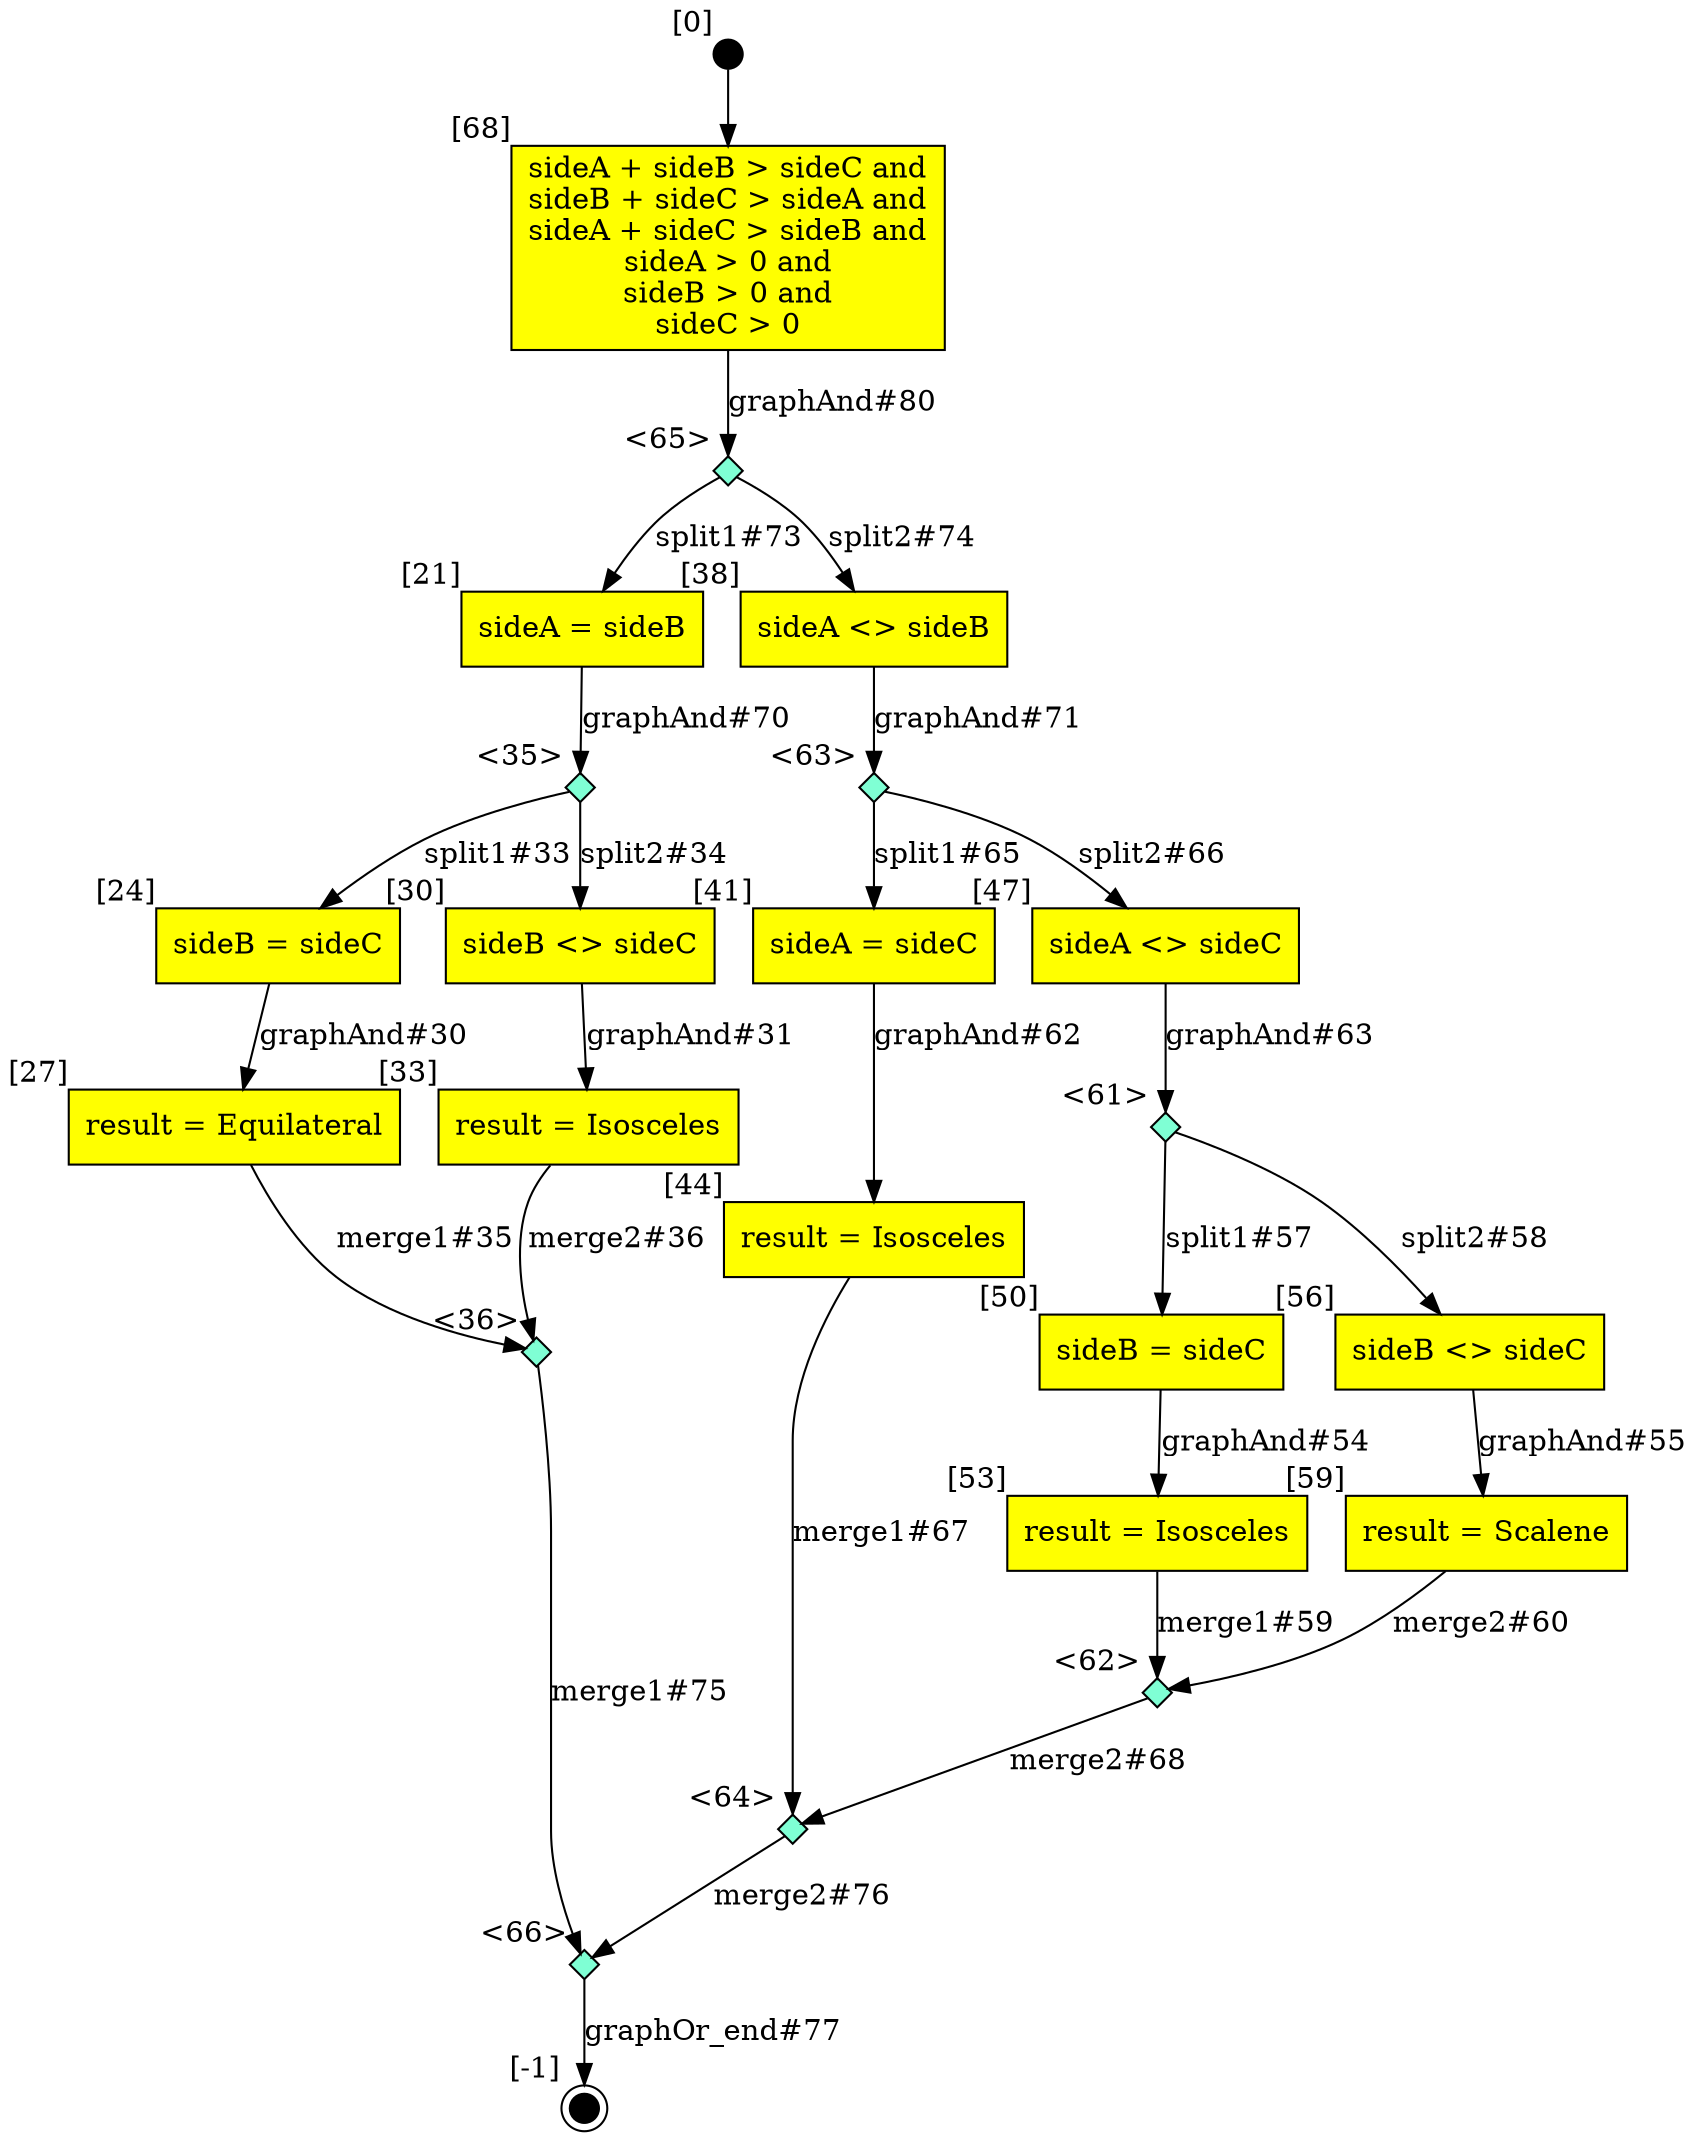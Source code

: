 digraph CLG {
  64 [shape="diamond", label="", xlabel="<64>", style=filled, fillcolor=aquamarine, fixedsize=true, width=.2, height=.2];
  65 [shape="diamond", label="", xlabel="<65>", style=filled, fillcolor=aquamarine, fixedsize=true, width=.2, height=.2];
  66 [shape="diamond", label="", xlabel="<66>", style=filled, fillcolor=aquamarine, fixedsize=true, width=.2, height=.2];
  67 [style=filled, fillcolor=black, shape="circle", label="", fixedsize=true, width=.2, height=.2, xlabel="[0]"];
  68 [shape="box", label="sideA + sideB > sideC and
sideB + sideC > sideA and
sideA + sideC > sideB and
sideA > 0 and
sideB > 0 and
sideC > 0
", style=filled, fillcolor=yellow, xlabel="[68]"];
  21 [shape="box", label="sideA = sideB", style=filled, fillcolor=yellow, xlabel="[21]"];
  24 [shape="box", label="sideB = sideC", style=filled, fillcolor=yellow, xlabel="[24]"];
  27 [shape="box", label="result = Equilateral", style=filled, fillcolor=yellow, xlabel="[27]"];
  30 [shape="box", label="sideB <> sideC", style=filled, fillcolor=yellow, xlabel="[30]"];
  33 [shape="box", label="result = Isosceles", style=filled, fillcolor=yellow, xlabel="[33]"];
  35 [shape="diamond", label="", xlabel="<35>", style=filled, fillcolor=aquamarine, fixedsize=true, width=.2, height=.2];
  36 [shape="diamond", label="", xlabel="<36>", style=filled, fillcolor=aquamarine, fixedsize=true, width=.2, height=.2];
  38 [shape="box", label="sideA <> sideB", style=filled, fillcolor=yellow, xlabel="[38]"];
  41 [shape="box", label="sideA = sideC", style=filled, fillcolor=yellow, xlabel="[41]"];
  44 [shape="box", label="result = Isosceles", style=filled, fillcolor=yellow, xlabel="[44]"];
  47 [shape="box", label="sideA <> sideC", style=filled, fillcolor=yellow, xlabel="[47]"];
  50 [shape="box", label="sideB = sideC", style=filled, fillcolor=yellow, xlabel="[50]"];
  53 [shape="box", label="result = Isosceles", style=filled, fillcolor=yellow, xlabel="[53]"];
  56 [shape="box", label="sideB <> sideC", style=filled, fillcolor=yellow, xlabel="[56]"];
  59 [shape="box", label="result = Scalene", style=filled, fillcolor=yellow, xlabel="[59]"];
  60 [style=filled, fillcolor=black, shape="doublecircle", label="", fixedsize=true, width=.2, height=.2, xlabel="[-1]"];
  61 [shape="diamond", label="", xlabel="<61>", style=filled, fillcolor=aquamarine, fixedsize=true, width=.2, height=.2];
  62 [shape="diamond", label="", xlabel="<62>", style=filled, fillcolor=aquamarine, fixedsize=true, width=.2, height=.2];
  63 [shape="diamond", label="", xlabel="<63>", style=filled, fillcolor=aquamarine, fixedsize=true, width=.2, height=.2];
  63 -> 41[label="split1#65"];
  63 -> 47[label="split2#66"];
  44 -> 64[label="merge1#67"];
  62 -> 64[label="merge2#68"];
  21 -> 35[label="graphAnd#70"];
  38 -> 63[label="graphAnd#71"];
  65 -> 21[label="split1#73"];
  65 -> 38[label="split2#74"];
  36 -> 66[label="merge1#75"];
  64 -> 66[label="merge2#76"];
  66 -> 60[label="graphOr_end#77"];
  67 -> 68;
  68 -> 65[label="graphAnd#80"];
  24 -> 27[label="graphAnd#30"];
  30 -> 33[label="graphAnd#31"];
  35 -> 24[label="split1#33"];
  35 -> 30[label="split2#34"];
  27 -> 36[label="merge1#35"];
  33 -> 36[label="merge2#36"];
  50 -> 53[label="graphAnd#54"];
  56 -> 59[label="graphAnd#55"];
  61 -> 50[label="split1#57"];
  61 -> 56[label="split2#58"];
  53 -> 62[label="merge1#59"];
  59 -> 62[label="merge2#60"];
  41 -> 44[label="graphAnd#62"];
  47 -> 61[label="graphAnd#63"];
}
